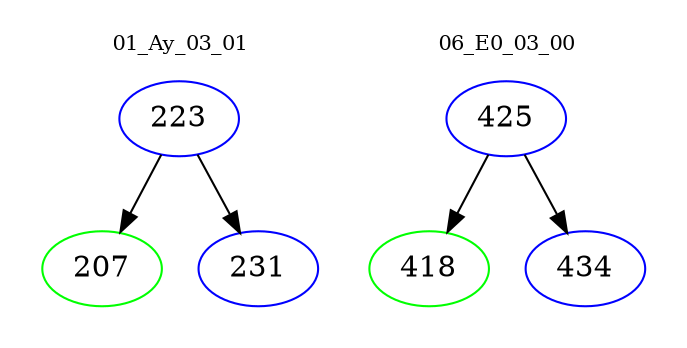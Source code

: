 digraph{
subgraph cluster_0 {
color = white
label = "01_Ay_03_01";
fontsize=10;
T0_223 [label="223", color="blue"]
T0_223 -> T0_207 [color="black"]
T0_207 [label="207", color="green"]
T0_223 -> T0_231 [color="black"]
T0_231 [label="231", color="blue"]
}
subgraph cluster_1 {
color = white
label = "06_E0_03_00";
fontsize=10;
T1_425 [label="425", color="blue"]
T1_425 -> T1_418 [color="black"]
T1_418 [label="418", color="green"]
T1_425 -> T1_434 [color="black"]
T1_434 [label="434", color="blue"]
}
}
